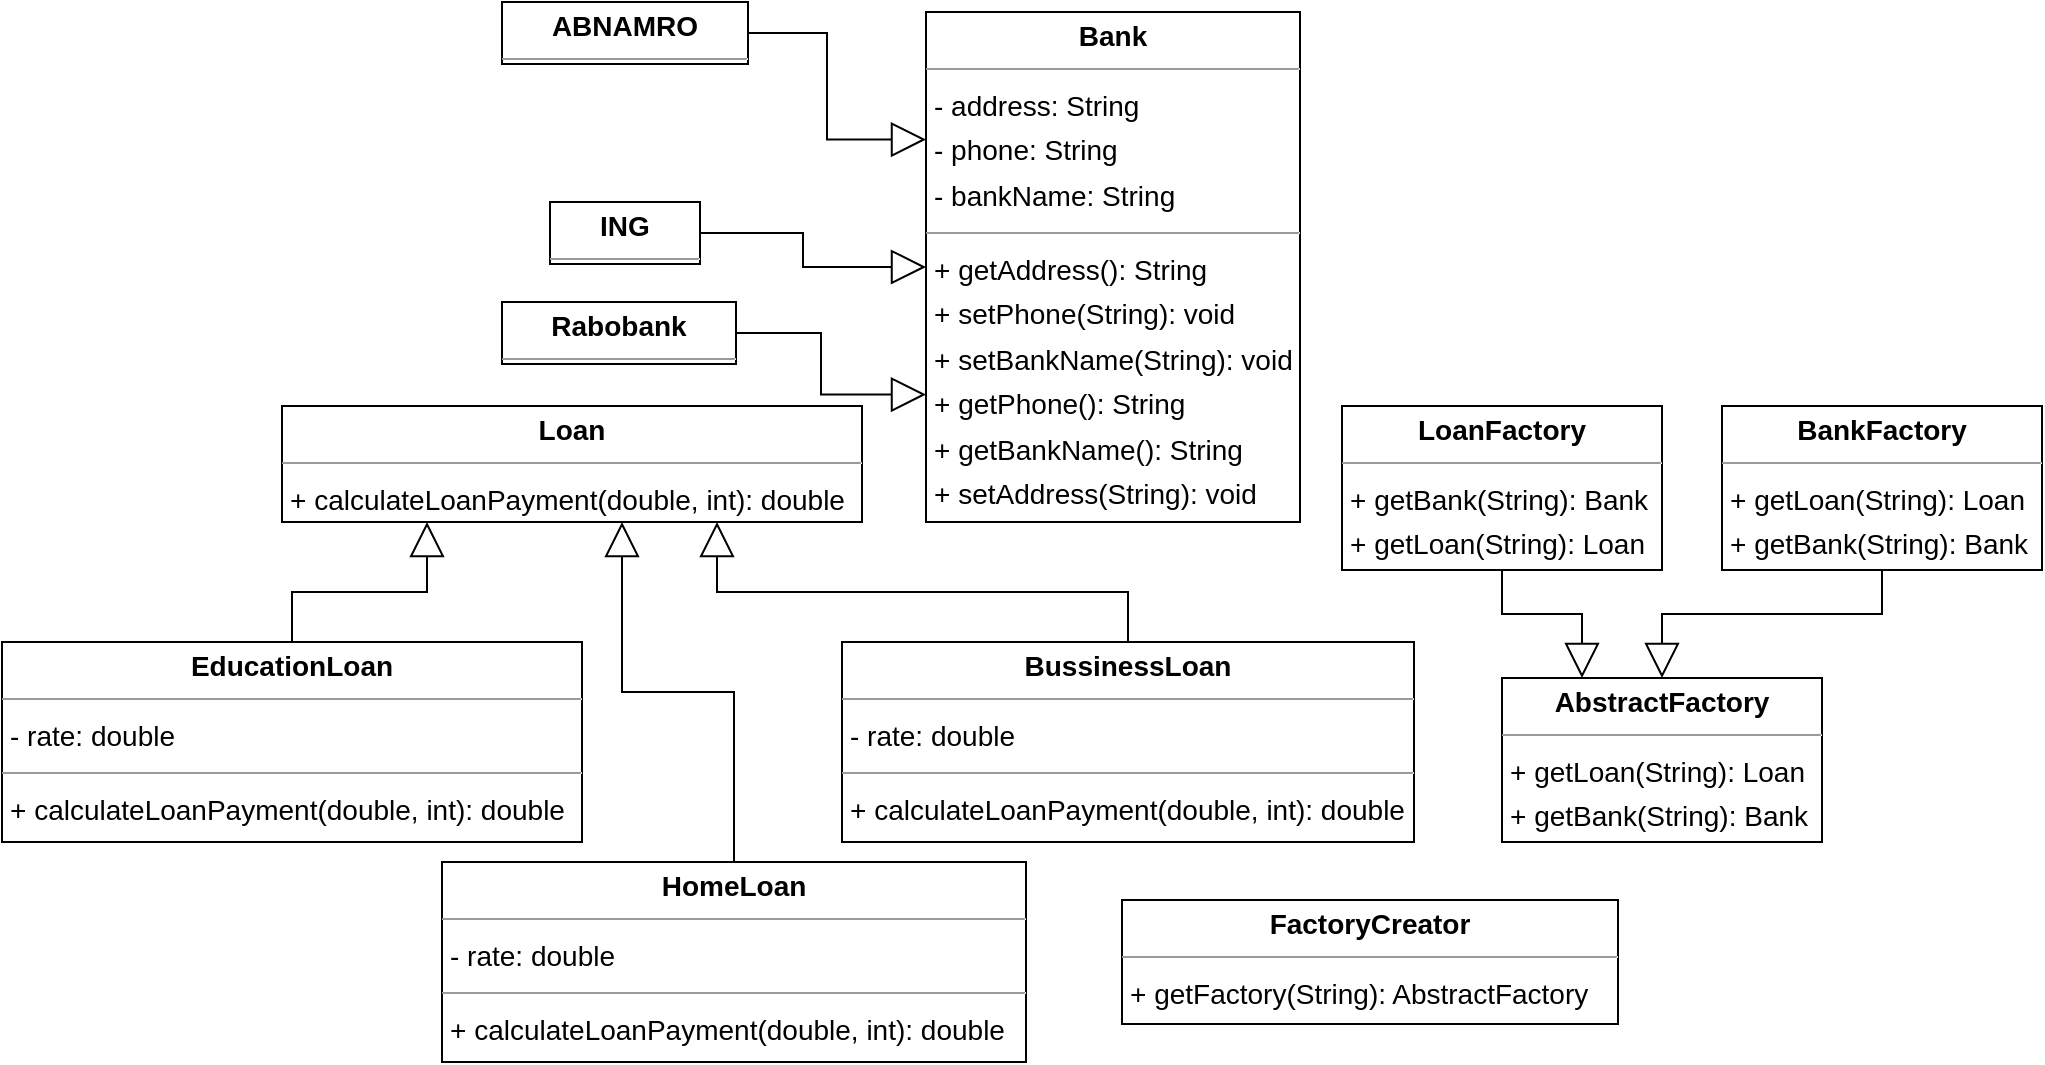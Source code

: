<mxfile compressed="true" version="21.3.5" type="device"><diagram id="lnqD0sZ3_tVKTcFHZ2Kd" name="Pagina-1"><mxGraphModel dx="1595" dy="660" grid="1" gridSize="10" guides="1" tooltips="1" connect="1" arrows="1" fold="1" page="0" pageScale="1" pageWidth="827" pageHeight="1169" background="none" math="0" shadow="0"><root><mxCell id="0"/><mxCell id="1" parent="0"/><mxCell id="53k9xpJkjx8T7uBtm95I-64" style="edgeStyle=orthogonalEdgeStyle;rounded=0;orthogonalLoop=1;jettySize=auto;html=1;entryX=0;entryY=0.25;entryDx=0;entryDy=0;endSize=15;endArrow=block;endFill=0;" edge="1" parent="1" source="53k9xpJkjx8T7uBtm95I-36" target="53k9xpJkjx8T7uBtm95I-38"><mxGeometry relative="1" as="geometry"/></mxCell><mxCell id="53k9xpJkjx8T7uBtm95I-36" value="&lt;p style=&quot;margin:0px;margin-top:4px;text-align:center;&quot;&gt;&lt;b&gt;ABNAMRO&lt;/b&gt;&lt;/p&gt;&lt;hr size=&quot;1&quot;/&gt;" style="verticalAlign=top;align=left;overflow=fill;fontSize=14;fontFamily=Helvetica;html=1;rounded=0;shadow=0;comic=0;labelBackgroundColor=none;strokeWidth=1;" vertex="1" parent="1"><mxGeometry x="-110" y="80" width="123" height="31" as="geometry"/></mxCell><mxCell id="53k9xpJkjx8T7uBtm95I-37" value="&lt;p style=&quot;margin:0px;margin-top:4px;text-align:center;&quot;&gt;&lt;b&gt;AbstractFactory&lt;/b&gt;&lt;/p&gt;&lt;hr size=&quot;1&quot;/&gt;&lt;p style=&quot;margin:0 0 0 4px;line-height:1.6;&quot;&gt;+ getLoan(String): Loan&lt;br/&gt;+ getBank(String): Bank&lt;/p&gt;" style="verticalAlign=top;align=left;overflow=fill;fontSize=14;fontFamily=Helvetica;html=1;rounded=0;shadow=0;comic=0;labelBackgroundColor=none;strokeWidth=1;" vertex="1" parent="1"><mxGeometry x="390" y="418" width="160" height="82" as="geometry"/></mxCell><mxCell id="53k9xpJkjx8T7uBtm95I-38" value="&lt;p style=&quot;margin:0px;margin-top:4px;text-align:center;&quot;&gt;&lt;b&gt;Bank&lt;/b&gt;&lt;/p&gt;&lt;hr size=&quot;1&quot;/&gt;&lt;p style=&quot;margin:0 0 0 4px;line-height:1.6;&quot;&gt;- address: String&lt;br/&gt;- phone: String&lt;br/&gt;- bankName: String&lt;/p&gt;&lt;hr size=&quot;1&quot;/&gt;&lt;p style=&quot;margin:0 0 0 4px;line-height:1.6;&quot;&gt;+ getAddress(): String&lt;br/&gt;+ setPhone(String): void&lt;br/&gt;+ setBankName(String): void&lt;br/&gt;+ getPhone(): String&lt;br/&gt;+ getBankName(): String&lt;br/&gt;+ setAddress(String): void&lt;/p&gt;" style="verticalAlign=top;align=left;overflow=fill;fontSize=14;fontFamily=Helvetica;html=1;rounded=0;shadow=0;comic=0;labelBackgroundColor=none;strokeWidth=1;" vertex="1" parent="1"><mxGeometry x="102" y="85" width="187" height="255" as="geometry"/></mxCell><mxCell id="53k9xpJkjx8T7uBtm95I-68" style="edgeStyle=orthogonalEdgeStyle;rounded=0;orthogonalLoop=1;jettySize=auto;html=1;endSize=15;endArrow=block;endFill=0;" edge="1" parent="1" source="53k9xpJkjx8T7uBtm95I-39" target="53k9xpJkjx8T7uBtm95I-37"><mxGeometry relative="1" as="geometry"/></mxCell><mxCell id="53k9xpJkjx8T7uBtm95I-39" value="&lt;p style=&quot;margin:0px;margin-top:4px;text-align:center;&quot;&gt;&lt;b&gt;BankFactory&lt;/b&gt;&lt;/p&gt;&lt;hr size=&quot;1&quot;/&gt;&lt;p style=&quot;margin:0 0 0 4px;line-height:1.6;&quot;&gt;+ getLoan(String): Loan&lt;br/&gt;+ getBank(String): Bank&lt;/p&gt;" style="verticalAlign=top;align=left;overflow=fill;fontSize=14;fontFamily=Helvetica;html=1;rounded=0;shadow=0;comic=0;labelBackgroundColor=none;strokeWidth=1;" vertex="1" parent="1"><mxGeometry x="500" y="282" width="160" height="82" as="geometry"/></mxCell><mxCell id="53k9xpJkjx8T7uBtm95I-61" style="edgeStyle=orthogonalEdgeStyle;rounded=0;orthogonalLoop=1;jettySize=auto;html=1;entryX=0.75;entryY=1;entryDx=0;entryDy=0;endSize=15;endArrow=block;endFill=0;" edge="1" parent="1" source="53k9xpJkjx8T7uBtm95I-40" target="53k9xpJkjx8T7uBtm95I-45"><mxGeometry relative="1" as="geometry"/></mxCell><mxCell id="53k9xpJkjx8T7uBtm95I-40" value="&lt;p style=&quot;margin:0px;margin-top:4px;text-align:center;&quot;&gt;&lt;b&gt;BussinessLoan&lt;/b&gt;&lt;/p&gt;&lt;hr size=&quot;1&quot;/&gt;&lt;p style=&quot;margin:0 0 0 4px;line-height:1.6;&quot;&gt;- rate: double&lt;/p&gt;&lt;hr size=&quot;1&quot;/&gt;&lt;p style=&quot;margin:0 0 0 4px;line-height:1.6;&quot;&gt;+ calculateLoanPayment(double, int): double&lt;/p&gt;" style="verticalAlign=top;align=left;overflow=fill;fontSize=14;fontFamily=Helvetica;html=1;rounded=0;shadow=0;comic=0;labelBackgroundColor=none;strokeWidth=1;" vertex="1" parent="1"><mxGeometry x="60" y="400" width="286" height="100" as="geometry"/></mxCell><mxCell id="53k9xpJkjx8T7uBtm95I-62" style="edgeStyle=orthogonalEdgeStyle;rounded=0;orthogonalLoop=1;jettySize=auto;html=1;entryX=0.25;entryY=1;entryDx=0;entryDy=0;endSize=15;endArrow=block;endFill=0;" edge="1" parent="1" source="53k9xpJkjx8T7uBtm95I-41" target="53k9xpJkjx8T7uBtm95I-45"><mxGeometry relative="1" as="geometry"/></mxCell><mxCell id="53k9xpJkjx8T7uBtm95I-41" value="&lt;p style=&quot;margin:0px;margin-top:4px;text-align:center;&quot;&gt;&lt;b&gt;EducationLoan&lt;/b&gt;&lt;/p&gt;&lt;hr size=&quot;1&quot;/&gt;&lt;p style=&quot;margin:0 0 0 4px;line-height:1.6;&quot;&gt;- rate: double&lt;/p&gt;&lt;hr size=&quot;1&quot;/&gt;&lt;p style=&quot;margin:0 0 0 4px;line-height:1.6;&quot;&gt;+ calculateLoanPayment(double, int): double&lt;/p&gt;" style="verticalAlign=top;align=left;overflow=fill;fontSize=14;fontFamily=Helvetica;html=1;rounded=0;shadow=0;comic=0;labelBackgroundColor=none;strokeWidth=1;" vertex="1" parent="1"><mxGeometry x="-360" y="400" width="290" height="100" as="geometry"/></mxCell><mxCell id="53k9xpJkjx8T7uBtm95I-42" value="&lt;p style=&quot;margin:0px;margin-top:4px;text-align:center;&quot;&gt;&lt;b&gt;FactoryCreator&lt;/b&gt;&lt;/p&gt;&lt;hr size=&quot;1&quot;/&gt;&lt;p style=&quot;margin:0 0 0 4px;line-height:1.6;&quot;&gt;+ getFactory(String): AbstractFactory&lt;/p&gt;" style="verticalAlign=top;align=left;overflow=fill;fontSize=14;fontFamily=Helvetica;html=1;rounded=0;shadow=0;comic=0;labelBackgroundColor=none;strokeWidth=1;" vertex="1" parent="1"><mxGeometry x="200" y="529" width="248" height="62" as="geometry"/></mxCell><mxCell id="53k9xpJkjx8T7uBtm95I-63" style="edgeStyle=orthogonalEdgeStyle;rounded=0;orthogonalLoop=1;jettySize=auto;html=1;endSize=15;endArrow=block;endFill=0;" edge="1" parent="1" source="53k9xpJkjx8T7uBtm95I-43" target="53k9xpJkjx8T7uBtm95I-45"><mxGeometry relative="1" as="geometry"><Array as="points"><mxPoint x="6" y="425"/><mxPoint x="-50" y="425"/></Array></mxGeometry></mxCell><mxCell id="53k9xpJkjx8T7uBtm95I-43" value="&lt;p style=&quot;margin:0px;margin-top:4px;text-align:center;&quot;&gt;&lt;b&gt;HomeLoan&lt;/b&gt;&lt;/p&gt;&lt;hr size=&quot;1&quot;/&gt;&lt;p style=&quot;margin:0 0 0 4px;line-height:1.6;&quot;&gt;- rate: double&lt;/p&gt;&lt;hr size=&quot;1&quot;/&gt;&lt;p style=&quot;margin:0 0 0 4px;line-height:1.6;&quot;&gt;+ calculateLoanPayment(double, int): double&lt;/p&gt;" style="verticalAlign=top;align=left;overflow=fill;fontSize=14;fontFamily=Helvetica;html=1;rounded=0;shadow=0;comic=0;labelBackgroundColor=none;strokeWidth=1;" vertex="1" parent="1"><mxGeometry x="-140" y="510" width="292" height="100" as="geometry"/></mxCell><mxCell id="53k9xpJkjx8T7uBtm95I-65" style="edgeStyle=orthogonalEdgeStyle;rounded=0;orthogonalLoop=1;jettySize=auto;html=1;entryX=0;entryY=0.5;entryDx=0;entryDy=0;endSize=15;endArrow=block;endFill=0;" edge="1" parent="1" source="53k9xpJkjx8T7uBtm95I-44" target="53k9xpJkjx8T7uBtm95I-38"><mxGeometry relative="1" as="geometry"/></mxCell><mxCell id="53k9xpJkjx8T7uBtm95I-44" value="&lt;p style=&quot;margin:0px;margin-top:4px;text-align:center;&quot;&gt;&lt;b&gt;ING&lt;/b&gt;&lt;/p&gt;&lt;hr size=&quot;1&quot;/&gt;" style="verticalAlign=top;align=left;overflow=fill;fontSize=14;fontFamily=Helvetica;html=1;rounded=0;shadow=0;comic=0;labelBackgroundColor=none;strokeWidth=1;" vertex="1" parent="1"><mxGeometry x="-86" y="180" width="75" height="31" as="geometry"/></mxCell><mxCell id="53k9xpJkjx8T7uBtm95I-45" value="&lt;p style=&quot;margin:0px;margin-top:4px;text-align:center;&quot;&gt;&lt;b&gt;Loan&lt;/b&gt;&lt;/p&gt;&lt;hr size=&quot;1&quot;/&gt;&lt;p style=&quot;margin:0 0 0 4px;line-height:1.6;&quot;&gt;+ calculateLoanPayment(double, int): double&lt;/p&gt;" style="verticalAlign=top;align=left;overflow=fill;fontSize=14;fontFamily=Helvetica;html=1;rounded=0;shadow=0;comic=0;labelBackgroundColor=none;strokeWidth=1;" vertex="1" parent="1"><mxGeometry x="-220" y="282" width="290" height="58" as="geometry"/></mxCell><mxCell id="53k9xpJkjx8T7uBtm95I-67" style="edgeStyle=orthogonalEdgeStyle;rounded=0;orthogonalLoop=1;jettySize=auto;html=1;entryX=0.25;entryY=0;entryDx=0;entryDy=0;endSize=15;endArrow=block;endFill=0;" edge="1" parent="1" source="53k9xpJkjx8T7uBtm95I-46" target="53k9xpJkjx8T7uBtm95I-37"><mxGeometry relative="1" as="geometry"/></mxCell><mxCell id="53k9xpJkjx8T7uBtm95I-46" value="&lt;p style=&quot;margin:0px;margin-top:4px;text-align:center;&quot;&gt;&lt;b&gt;LoanFactory&lt;/b&gt;&lt;/p&gt;&lt;hr size=&quot;1&quot;/&gt;&lt;p style=&quot;margin:0 0 0 4px;line-height:1.6;&quot;&gt;+ getBank(String): Bank&lt;br/&gt;+ getLoan(String): Loan&lt;/p&gt;" style="verticalAlign=top;align=left;overflow=fill;fontSize=14;fontFamily=Helvetica;html=1;rounded=0;shadow=0;comic=0;labelBackgroundColor=none;strokeWidth=1;" vertex="1" parent="1"><mxGeometry x="310" y="282" width="160" height="82" as="geometry"/></mxCell><mxCell id="53k9xpJkjx8T7uBtm95I-66" style="edgeStyle=orthogonalEdgeStyle;rounded=0;orthogonalLoop=1;jettySize=auto;html=1;entryX=0;entryY=0.75;entryDx=0;entryDy=0;endSize=15;endArrow=block;endFill=0;" edge="1" parent="1" source="53k9xpJkjx8T7uBtm95I-48" target="53k9xpJkjx8T7uBtm95I-38"><mxGeometry relative="1" as="geometry"/></mxCell><mxCell id="53k9xpJkjx8T7uBtm95I-48" value="&lt;p style=&quot;margin:0px;margin-top:4px;text-align:center;&quot;&gt;&lt;b&gt;Rabobank&lt;/b&gt;&lt;/p&gt;&lt;hr size=&quot;1&quot;/&gt;" style="verticalAlign=top;align=left;overflow=fill;fontSize=14;fontFamily=Helvetica;html=1;rounded=0;shadow=0;comic=0;labelBackgroundColor=none;strokeWidth=1;" vertex="1" parent="1"><mxGeometry x="-110" y="230" width="117" height="31" as="geometry"/></mxCell></root></mxGraphModel></diagram></mxfile>
